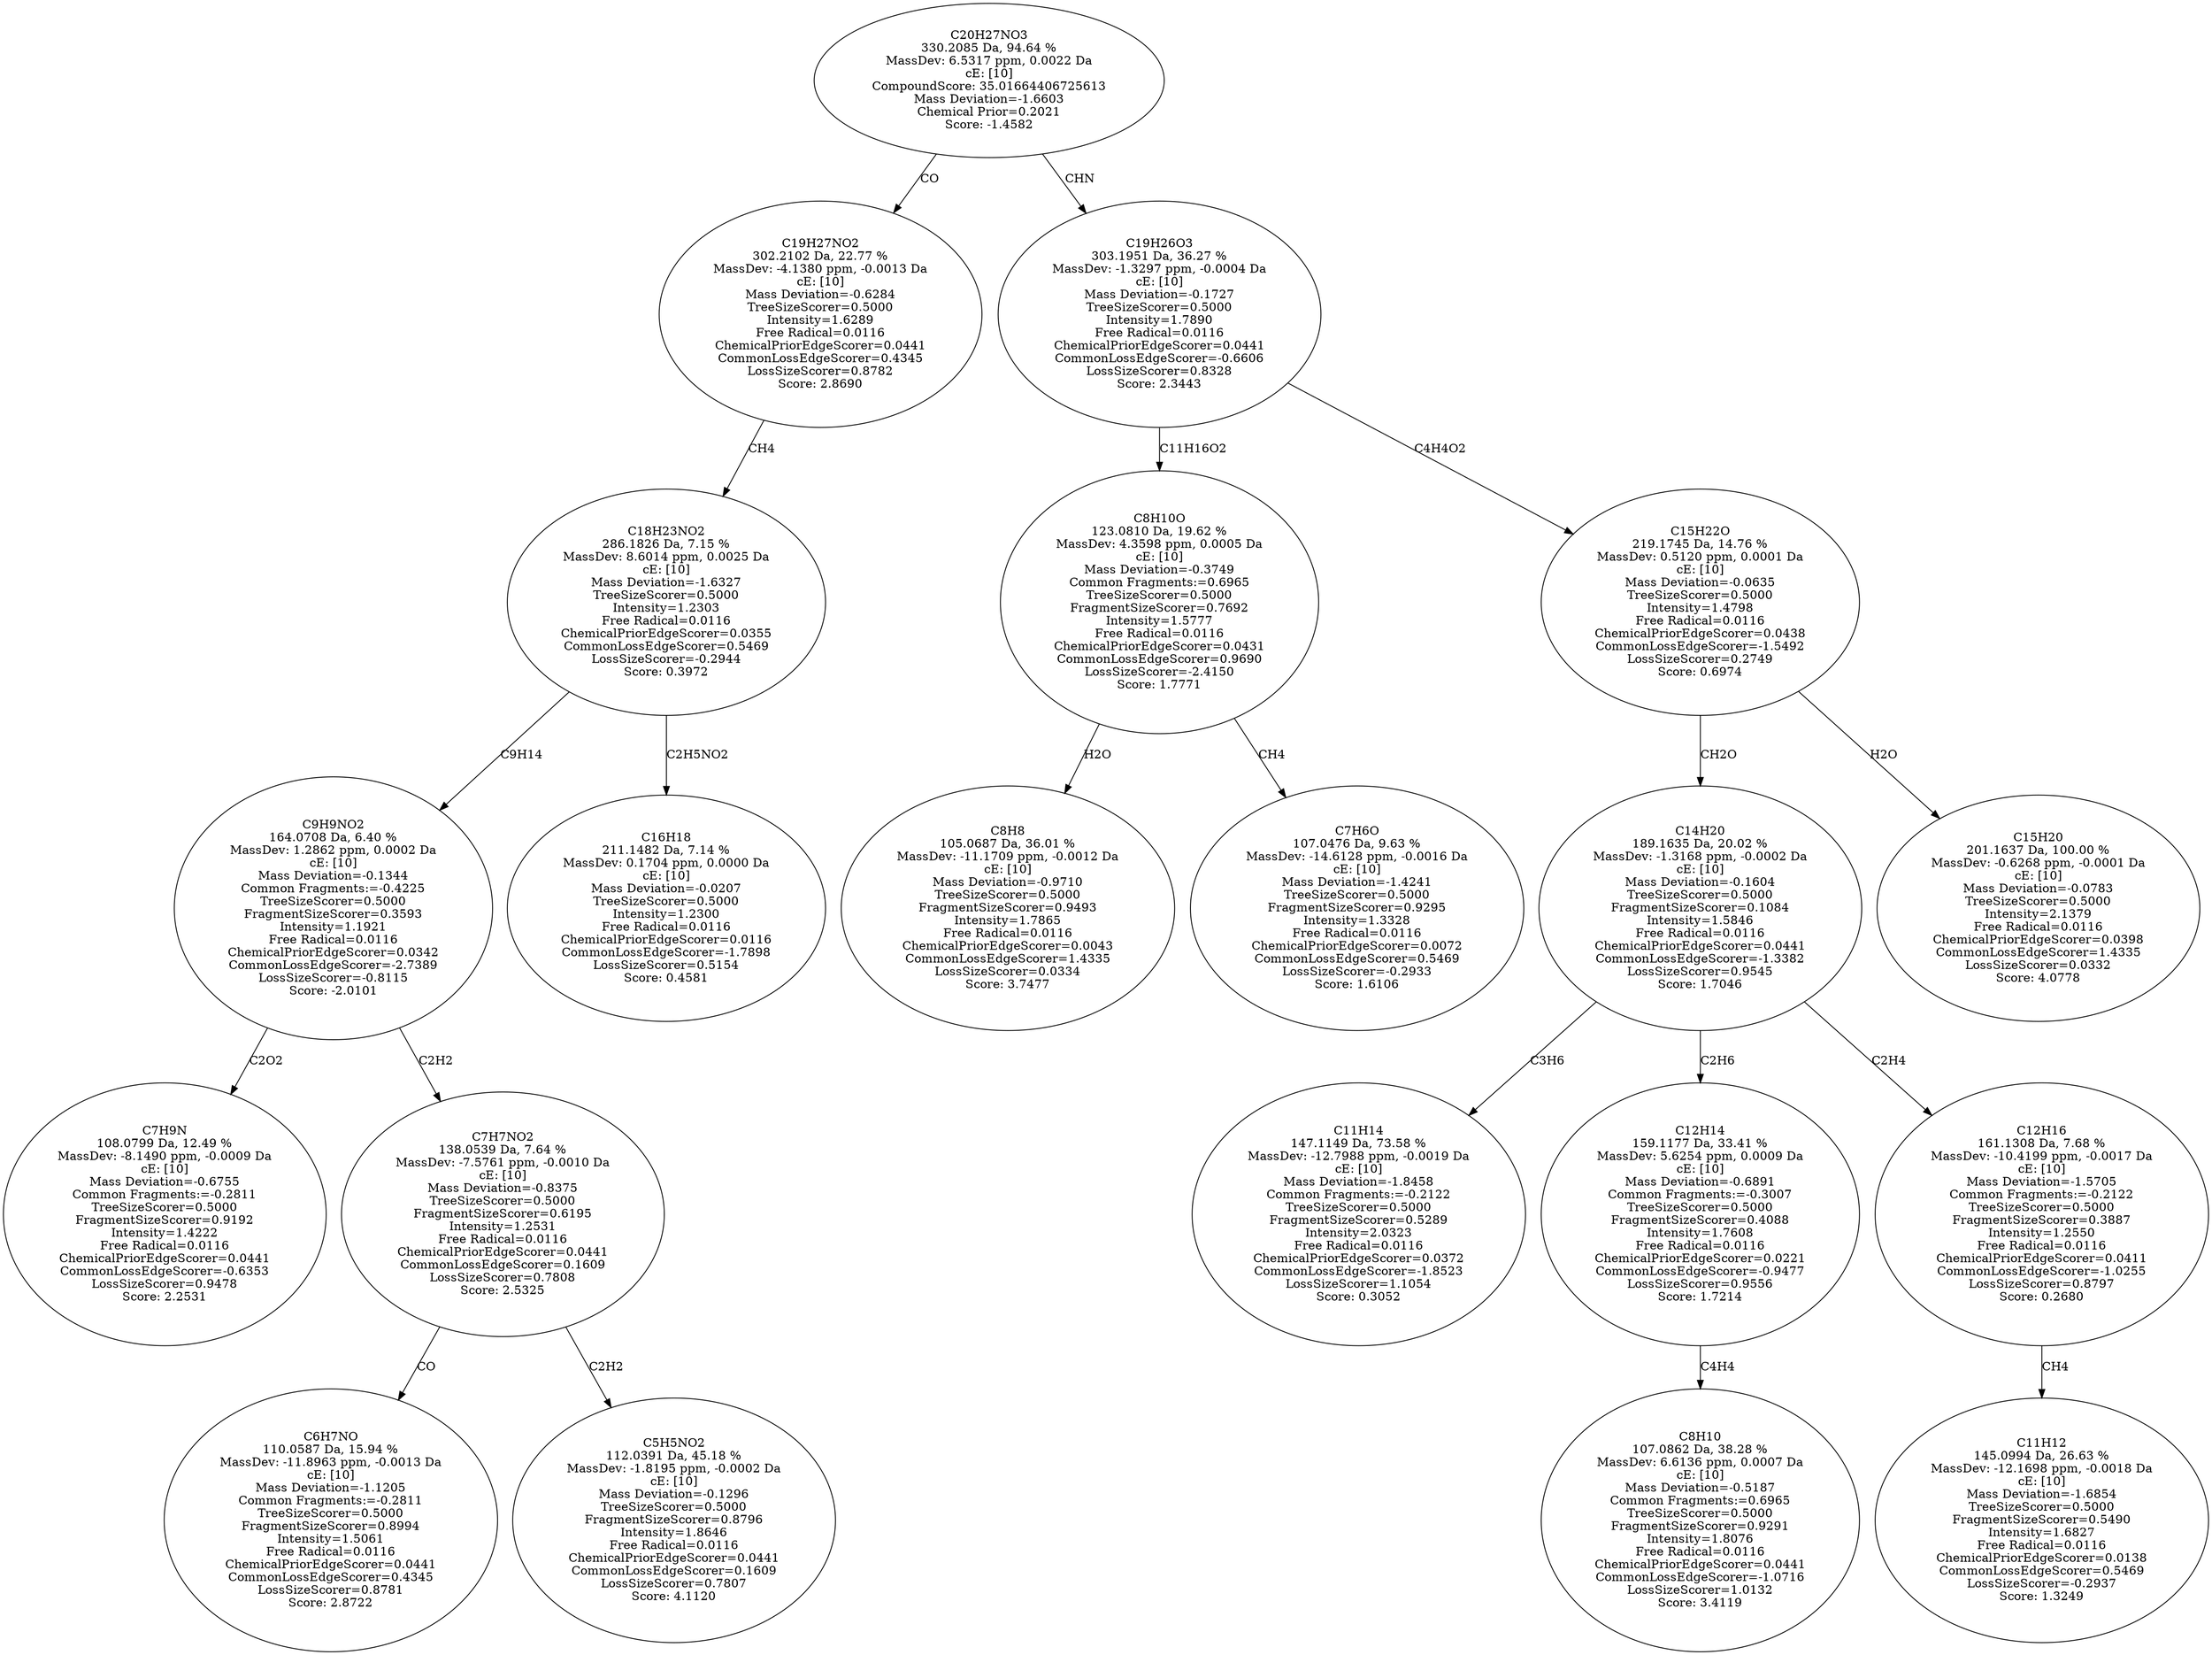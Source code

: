 strict digraph {
v1 [label="C7H9N\n108.0799 Da, 12.49 %\nMassDev: -8.1490 ppm, -0.0009 Da\ncE: [10]\nMass Deviation=-0.6755\nCommon Fragments:=-0.2811\nTreeSizeScorer=0.5000\nFragmentSizeScorer=0.9192\nIntensity=1.4222\nFree Radical=0.0116\nChemicalPriorEdgeScorer=0.0441\nCommonLossEdgeScorer=-0.6353\nLossSizeScorer=0.9478\nScore: 2.2531"];
v2 [label="C6H7NO\n110.0587 Da, 15.94 %\nMassDev: -11.8963 ppm, -0.0013 Da\ncE: [10]\nMass Deviation=-1.1205\nCommon Fragments:=-0.2811\nTreeSizeScorer=0.5000\nFragmentSizeScorer=0.8994\nIntensity=1.5061\nFree Radical=0.0116\nChemicalPriorEdgeScorer=0.0441\nCommonLossEdgeScorer=0.4345\nLossSizeScorer=0.8781\nScore: 2.8722"];
v3 [label="C5H5NO2\n112.0391 Da, 45.18 %\nMassDev: -1.8195 ppm, -0.0002 Da\ncE: [10]\nMass Deviation=-0.1296\nTreeSizeScorer=0.5000\nFragmentSizeScorer=0.8796\nIntensity=1.8646\nFree Radical=0.0116\nChemicalPriorEdgeScorer=0.0441\nCommonLossEdgeScorer=0.1609\nLossSizeScorer=0.7807\nScore: 4.1120"];
v4 [label="C7H7NO2\n138.0539 Da, 7.64 %\nMassDev: -7.5761 ppm, -0.0010 Da\ncE: [10]\nMass Deviation=-0.8375\nTreeSizeScorer=0.5000\nFragmentSizeScorer=0.6195\nIntensity=1.2531\nFree Radical=0.0116\nChemicalPriorEdgeScorer=0.0441\nCommonLossEdgeScorer=0.1609\nLossSizeScorer=0.7808\nScore: 2.5325"];
v5 [label="C9H9NO2\n164.0708 Da, 6.40 %\nMassDev: 1.2862 ppm, 0.0002 Da\ncE: [10]\nMass Deviation=-0.1344\nCommon Fragments:=-0.4225\nTreeSizeScorer=0.5000\nFragmentSizeScorer=0.3593\nIntensity=1.1921\nFree Radical=0.0116\nChemicalPriorEdgeScorer=0.0342\nCommonLossEdgeScorer=-2.7389\nLossSizeScorer=-0.8115\nScore: -2.0101"];
v6 [label="C16H18\n211.1482 Da, 7.14 %\nMassDev: 0.1704 ppm, 0.0000 Da\ncE: [10]\nMass Deviation=-0.0207\nTreeSizeScorer=0.5000\nIntensity=1.2300\nFree Radical=0.0116\nChemicalPriorEdgeScorer=0.0116\nCommonLossEdgeScorer=-1.7898\nLossSizeScorer=0.5154\nScore: 0.4581"];
v7 [label="C18H23NO2\n286.1826 Da, 7.15 %\nMassDev: 8.6014 ppm, 0.0025 Da\ncE: [10]\nMass Deviation=-1.6327\nTreeSizeScorer=0.5000\nIntensity=1.2303\nFree Radical=0.0116\nChemicalPriorEdgeScorer=0.0355\nCommonLossEdgeScorer=0.5469\nLossSizeScorer=-0.2944\nScore: 0.3972"];
v8 [label="C19H27NO2\n302.2102 Da, 22.77 %\nMassDev: -4.1380 ppm, -0.0013 Da\ncE: [10]\nMass Deviation=-0.6284\nTreeSizeScorer=0.5000\nIntensity=1.6289\nFree Radical=0.0116\nChemicalPriorEdgeScorer=0.0441\nCommonLossEdgeScorer=0.4345\nLossSizeScorer=0.8782\nScore: 2.8690"];
v9 [label="C8H8\n105.0687 Da, 36.01 %\nMassDev: -11.1709 ppm, -0.0012 Da\ncE: [10]\nMass Deviation=-0.9710\nTreeSizeScorer=0.5000\nFragmentSizeScorer=0.9493\nIntensity=1.7865\nFree Radical=0.0116\nChemicalPriorEdgeScorer=0.0043\nCommonLossEdgeScorer=1.4335\nLossSizeScorer=0.0334\nScore: 3.7477"];
v10 [label="C7H6O\n107.0476 Da, 9.63 %\nMassDev: -14.6128 ppm, -0.0016 Da\ncE: [10]\nMass Deviation=-1.4241\nTreeSizeScorer=0.5000\nFragmentSizeScorer=0.9295\nIntensity=1.3328\nFree Radical=0.0116\nChemicalPriorEdgeScorer=0.0072\nCommonLossEdgeScorer=0.5469\nLossSizeScorer=-0.2933\nScore: 1.6106"];
v11 [label="C8H10O\n123.0810 Da, 19.62 %\nMassDev: 4.3598 ppm, 0.0005 Da\ncE: [10]\nMass Deviation=-0.3749\nCommon Fragments:=0.6965\nTreeSizeScorer=0.5000\nFragmentSizeScorer=0.7692\nIntensity=1.5777\nFree Radical=0.0116\nChemicalPriorEdgeScorer=0.0431\nCommonLossEdgeScorer=0.9690\nLossSizeScorer=-2.4150\nScore: 1.7771"];
v12 [label="C11H14\n147.1149 Da, 73.58 %\nMassDev: -12.7988 ppm, -0.0019 Da\ncE: [10]\nMass Deviation=-1.8458\nCommon Fragments:=-0.2122\nTreeSizeScorer=0.5000\nFragmentSizeScorer=0.5289\nIntensity=2.0323\nFree Radical=0.0116\nChemicalPriorEdgeScorer=0.0372\nCommonLossEdgeScorer=-1.8523\nLossSizeScorer=1.1054\nScore: 0.3052"];
v13 [label="C8H10\n107.0862 Da, 38.28 %\nMassDev: 6.6136 ppm, 0.0007 Da\ncE: [10]\nMass Deviation=-0.5187\nCommon Fragments:=0.6965\nTreeSizeScorer=0.5000\nFragmentSizeScorer=0.9291\nIntensity=1.8076\nFree Radical=0.0116\nChemicalPriorEdgeScorer=0.0441\nCommonLossEdgeScorer=-1.0716\nLossSizeScorer=1.0132\nScore: 3.4119"];
v14 [label="C12H14\n159.1177 Da, 33.41 %\nMassDev: 5.6254 ppm, 0.0009 Da\ncE: [10]\nMass Deviation=-0.6891\nCommon Fragments:=-0.3007\nTreeSizeScorer=0.5000\nFragmentSizeScorer=0.4088\nIntensity=1.7608\nFree Radical=0.0116\nChemicalPriorEdgeScorer=0.0221\nCommonLossEdgeScorer=-0.9477\nLossSizeScorer=0.9556\nScore: 1.7214"];
v15 [label="C11H12\n145.0994 Da, 26.63 %\nMassDev: -12.1698 ppm, -0.0018 Da\ncE: [10]\nMass Deviation=-1.6854\nTreeSizeScorer=0.5000\nFragmentSizeScorer=0.5490\nIntensity=1.6827\nFree Radical=0.0116\nChemicalPriorEdgeScorer=0.0138\nCommonLossEdgeScorer=0.5469\nLossSizeScorer=-0.2937\nScore: 1.3249"];
v16 [label="C12H16\n161.1308 Da, 7.68 %\nMassDev: -10.4199 ppm, -0.0017 Da\ncE: [10]\nMass Deviation=-1.5705\nCommon Fragments:=-0.2122\nTreeSizeScorer=0.5000\nFragmentSizeScorer=0.3887\nIntensity=1.2550\nFree Radical=0.0116\nChemicalPriorEdgeScorer=0.0411\nCommonLossEdgeScorer=-1.0255\nLossSizeScorer=0.8797\nScore: 0.2680"];
v17 [label="C14H20\n189.1635 Da, 20.02 %\nMassDev: -1.3168 ppm, -0.0002 Da\ncE: [10]\nMass Deviation=-0.1604\nTreeSizeScorer=0.5000\nFragmentSizeScorer=0.1084\nIntensity=1.5846\nFree Radical=0.0116\nChemicalPriorEdgeScorer=0.0441\nCommonLossEdgeScorer=-1.3382\nLossSizeScorer=0.9545\nScore: 1.7046"];
v18 [label="C15H20\n201.1637 Da, 100.00 %\nMassDev: -0.6268 ppm, -0.0001 Da\ncE: [10]\nMass Deviation=-0.0783\nTreeSizeScorer=0.5000\nIntensity=2.1379\nFree Radical=0.0116\nChemicalPriorEdgeScorer=0.0398\nCommonLossEdgeScorer=1.4335\nLossSizeScorer=0.0332\nScore: 4.0778"];
v19 [label="C15H22O\n219.1745 Da, 14.76 %\nMassDev: 0.5120 ppm, 0.0001 Da\ncE: [10]\nMass Deviation=-0.0635\nTreeSizeScorer=0.5000\nIntensity=1.4798\nFree Radical=0.0116\nChemicalPriorEdgeScorer=0.0438\nCommonLossEdgeScorer=-1.5492\nLossSizeScorer=0.2749\nScore: 0.6974"];
v20 [label="C19H26O3\n303.1951 Da, 36.27 %\nMassDev: -1.3297 ppm, -0.0004 Da\ncE: [10]\nMass Deviation=-0.1727\nTreeSizeScorer=0.5000\nIntensity=1.7890\nFree Radical=0.0116\nChemicalPriorEdgeScorer=0.0441\nCommonLossEdgeScorer=-0.6606\nLossSizeScorer=0.8328\nScore: 2.3443"];
v21 [label="C20H27NO3\n330.2085 Da, 94.64 %\nMassDev: 6.5317 ppm, 0.0022 Da\ncE: [10]\nCompoundScore: 35.01664406725613\nMass Deviation=-1.6603\nChemical Prior=0.2021\nScore: -1.4582"];
v5 -> v1 [label="C2O2"];
v4 -> v2 [label="CO"];
v4 -> v3 [label="C2H2"];
v5 -> v4 [label="C2H2"];
v7 -> v5 [label="C9H14"];
v7 -> v6 [label="C2H5NO2"];
v8 -> v7 [label="CH4"];
v21 -> v8 [label="CO"];
v11 -> v9 [label="H2O"];
v11 -> v10 [label="CH4"];
v20 -> v11 [label="C11H16O2"];
v17 -> v12 [label="C3H6"];
v14 -> v13 [label="C4H4"];
v17 -> v14 [label="C2H6"];
v16 -> v15 [label="CH4"];
v17 -> v16 [label="C2H4"];
v19 -> v17 [label="CH2O"];
v19 -> v18 [label="H2O"];
v20 -> v19 [label="C4H4O2"];
v21 -> v20 [label="CHN"];
}